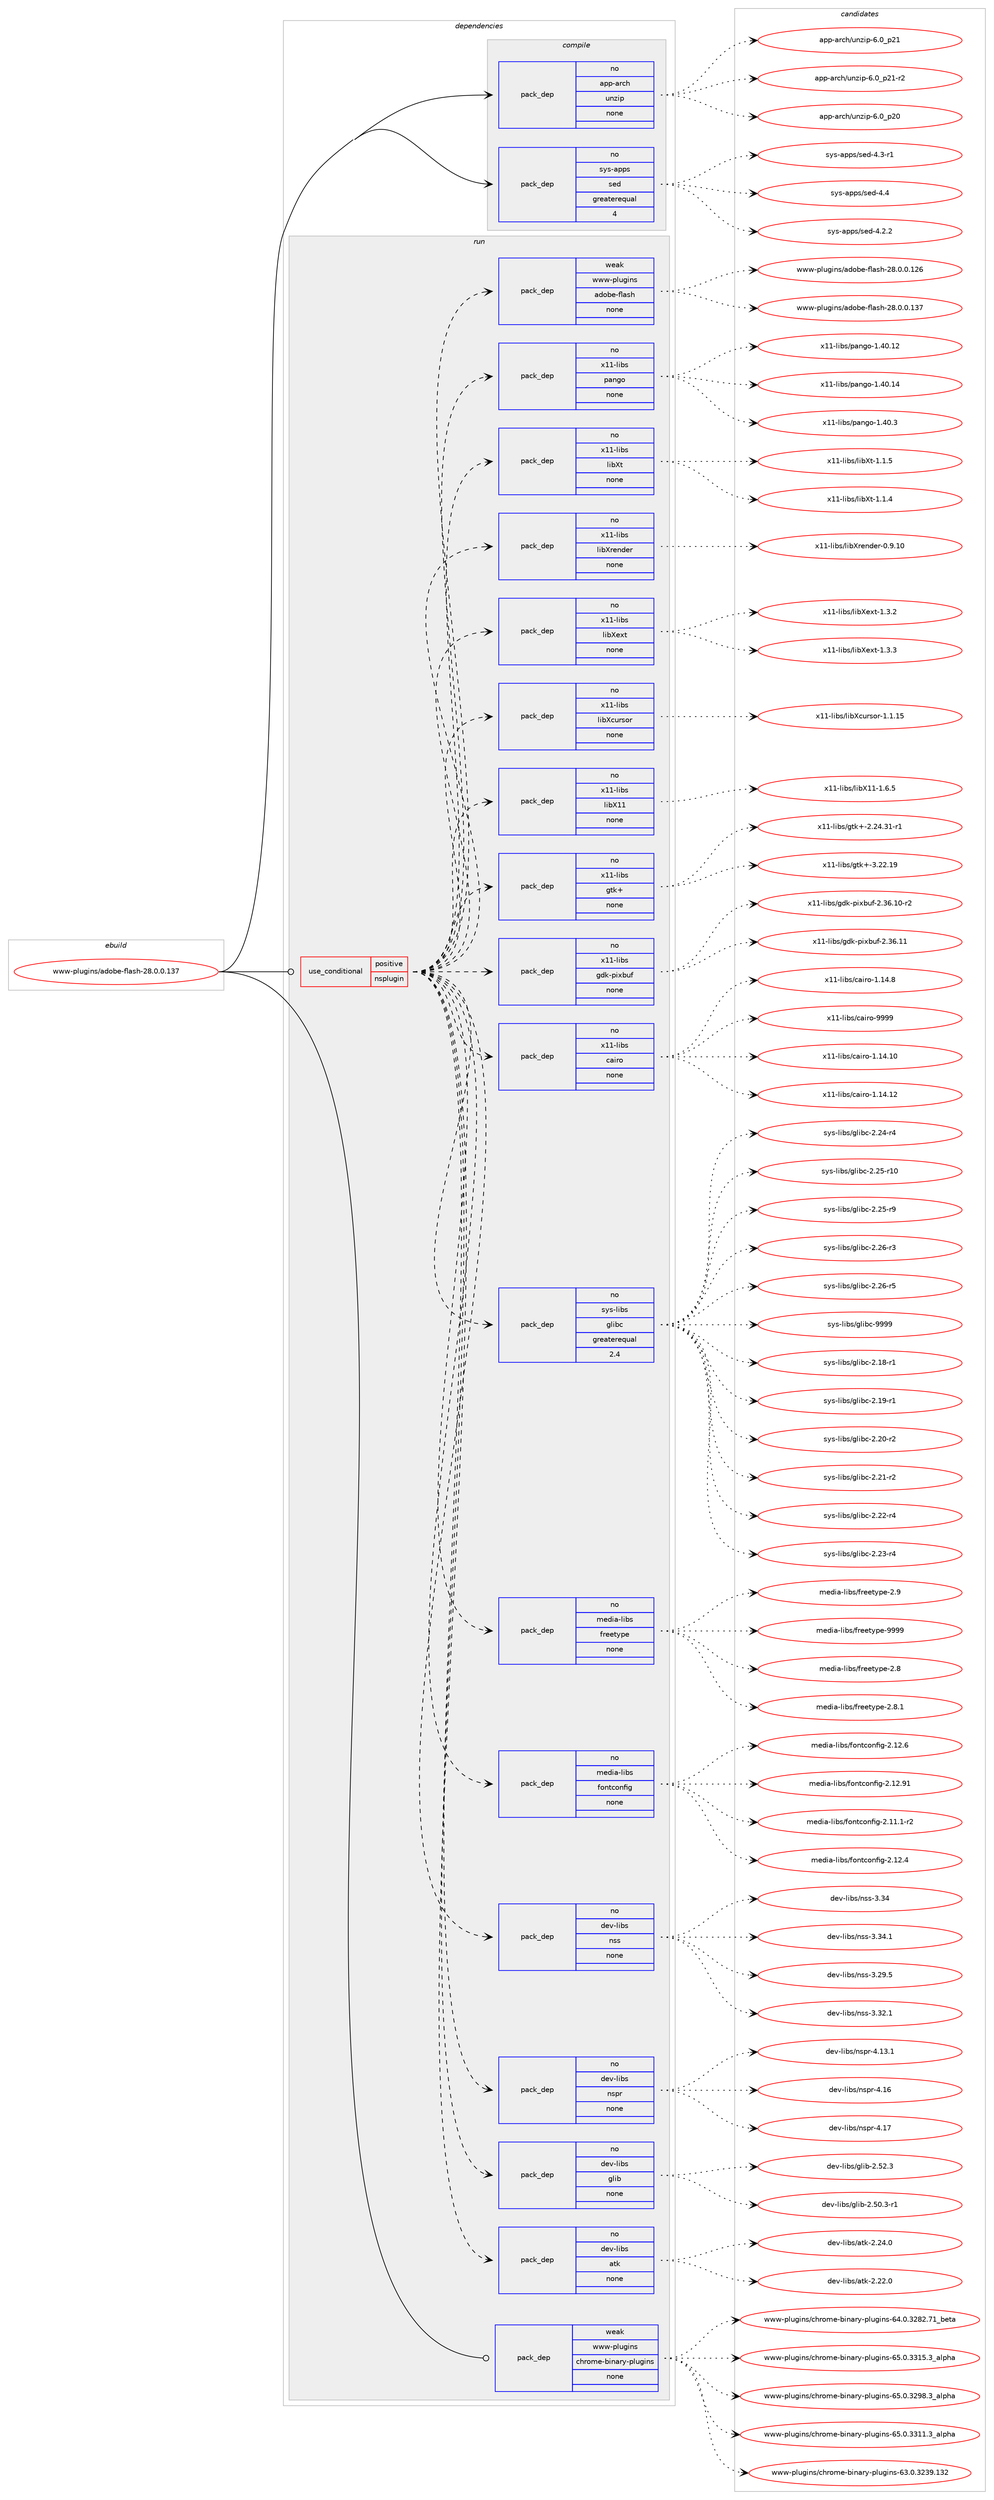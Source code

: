 digraph prolog {

# *************
# Graph options
# *************

newrank=true;
concentrate=true;
compound=true;
graph [rankdir=LR,fontname=Helvetica,fontsize=10,ranksep=1.5];#, ranksep=2.5, nodesep=0.2];
edge  [arrowhead=vee];
node  [fontname=Helvetica,fontsize=10];

# **********
# The ebuild
# **********

subgraph cluster_leftcol {
color=gray;
rank=same;
label=<<i>ebuild</i>>;
id [label="www-plugins/adobe-flash-28.0.0.137", color=red, width=4, href="../www-plugins/adobe-flash-28.0.0.137.svg"];
}

# ****************
# The dependencies
# ****************

subgraph cluster_midcol {
color=gray;
label=<<i>dependencies</i>>;
subgraph cluster_compile {
fillcolor="#eeeeee";
style=filled;
label=<<i>compile</i>>;
subgraph pack5918 {
dependency6815 [label=<<TABLE BORDER="0" CELLBORDER="1" CELLSPACING="0" CELLPADDING="4" WIDTH="220"><TR><TD ROWSPAN="6" CELLPADDING="30">pack_dep</TD></TR><TR><TD WIDTH="110">no</TD></TR><TR><TD>app-arch</TD></TR><TR><TD>unzip</TD></TR><TR><TD>none</TD></TR><TR><TD></TD></TR></TABLE>>, shape=none, color=blue];
}
id:e -> dependency6815:w [weight=20,style="solid",arrowhead="vee"];
subgraph pack5919 {
dependency6816 [label=<<TABLE BORDER="0" CELLBORDER="1" CELLSPACING="0" CELLPADDING="4" WIDTH="220"><TR><TD ROWSPAN="6" CELLPADDING="30">pack_dep</TD></TR><TR><TD WIDTH="110">no</TD></TR><TR><TD>sys-apps</TD></TR><TR><TD>sed</TD></TR><TR><TD>greaterequal</TD></TR><TR><TD>4</TD></TR></TABLE>>, shape=none, color=blue];
}
id:e -> dependency6816:w [weight=20,style="solid",arrowhead="vee"];
}
subgraph cluster_compileandrun {
fillcolor="#eeeeee";
style=filled;
label=<<i>compile and run</i>>;
}
subgraph cluster_run {
fillcolor="#eeeeee";
style=filled;
label=<<i>run</i>>;
subgraph cond766 {
dependency6817 [label=<<TABLE BORDER="0" CELLBORDER="1" CELLSPACING="0" CELLPADDING="4"><TR><TD ROWSPAN="3" CELLPADDING="10">use_conditional</TD></TR><TR><TD>positive</TD></TR><TR><TD>nsplugin</TD></TR></TABLE>>, shape=none, color=red];
subgraph pack5920 {
dependency6818 [label=<<TABLE BORDER="0" CELLBORDER="1" CELLSPACING="0" CELLPADDING="4" WIDTH="220"><TR><TD ROWSPAN="6" CELLPADDING="30">pack_dep</TD></TR><TR><TD WIDTH="110">no</TD></TR><TR><TD>dev-libs</TD></TR><TR><TD>atk</TD></TR><TR><TD>none</TD></TR><TR><TD></TD></TR></TABLE>>, shape=none, color=blue];
}
dependency6817:e -> dependency6818:w [weight=20,style="dashed",arrowhead="vee"];
subgraph pack5921 {
dependency6819 [label=<<TABLE BORDER="0" CELLBORDER="1" CELLSPACING="0" CELLPADDING="4" WIDTH="220"><TR><TD ROWSPAN="6" CELLPADDING="30">pack_dep</TD></TR><TR><TD WIDTH="110">no</TD></TR><TR><TD>dev-libs</TD></TR><TR><TD>glib</TD></TR><TR><TD>none</TD></TR><TR><TD></TD></TR></TABLE>>, shape=none, color=blue];
}
dependency6817:e -> dependency6819:w [weight=20,style="dashed",arrowhead="vee"];
subgraph pack5922 {
dependency6820 [label=<<TABLE BORDER="0" CELLBORDER="1" CELLSPACING="0" CELLPADDING="4" WIDTH="220"><TR><TD ROWSPAN="6" CELLPADDING="30">pack_dep</TD></TR><TR><TD WIDTH="110">no</TD></TR><TR><TD>dev-libs</TD></TR><TR><TD>nspr</TD></TR><TR><TD>none</TD></TR><TR><TD></TD></TR></TABLE>>, shape=none, color=blue];
}
dependency6817:e -> dependency6820:w [weight=20,style="dashed",arrowhead="vee"];
subgraph pack5923 {
dependency6821 [label=<<TABLE BORDER="0" CELLBORDER="1" CELLSPACING="0" CELLPADDING="4" WIDTH="220"><TR><TD ROWSPAN="6" CELLPADDING="30">pack_dep</TD></TR><TR><TD WIDTH="110">no</TD></TR><TR><TD>dev-libs</TD></TR><TR><TD>nss</TD></TR><TR><TD>none</TD></TR><TR><TD></TD></TR></TABLE>>, shape=none, color=blue];
}
dependency6817:e -> dependency6821:w [weight=20,style="dashed",arrowhead="vee"];
subgraph pack5924 {
dependency6822 [label=<<TABLE BORDER="0" CELLBORDER="1" CELLSPACING="0" CELLPADDING="4" WIDTH="220"><TR><TD ROWSPAN="6" CELLPADDING="30">pack_dep</TD></TR><TR><TD WIDTH="110">no</TD></TR><TR><TD>media-libs</TD></TR><TR><TD>fontconfig</TD></TR><TR><TD>none</TD></TR><TR><TD></TD></TR></TABLE>>, shape=none, color=blue];
}
dependency6817:e -> dependency6822:w [weight=20,style="dashed",arrowhead="vee"];
subgraph pack5925 {
dependency6823 [label=<<TABLE BORDER="0" CELLBORDER="1" CELLSPACING="0" CELLPADDING="4" WIDTH="220"><TR><TD ROWSPAN="6" CELLPADDING="30">pack_dep</TD></TR><TR><TD WIDTH="110">no</TD></TR><TR><TD>media-libs</TD></TR><TR><TD>freetype</TD></TR><TR><TD>none</TD></TR><TR><TD></TD></TR></TABLE>>, shape=none, color=blue];
}
dependency6817:e -> dependency6823:w [weight=20,style="dashed",arrowhead="vee"];
subgraph pack5926 {
dependency6824 [label=<<TABLE BORDER="0" CELLBORDER="1" CELLSPACING="0" CELLPADDING="4" WIDTH="220"><TR><TD ROWSPAN="6" CELLPADDING="30">pack_dep</TD></TR><TR><TD WIDTH="110">no</TD></TR><TR><TD>sys-libs</TD></TR><TR><TD>glibc</TD></TR><TR><TD>greaterequal</TD></TR><TR><TD>2.4</TD></TR></TABLE>>, shape=none, color=blue];
}
dependency6817:e -> dependency6824:w [weight=20,style="dashed",arrowhead="vee"];
subgraph pack5927 {
dependency6825 [label=<<TABLE BORDER="0" CELLBORDER="1" CELLSPACING="0" CELLPADDING="4" WIDTH="220"><TR><TD ROWSPAN="6" CELLPADDING="30">pack_dep</TD></TR><TR><TD WIDTH="110">no</TD></TR><TR><TD>x11-libs</TD></TR><TR><TD>cairo</TD></TR><TR><TD>none</TD></TR><TR><TD></TD></TR></TABLE>>, shape=none, color=blue];
}
dependency6817:e -> dependency6825:w [weight=20,style="dashed",arrowhead="vee"];
subgraph pack5928 {
dependency6826 [label=<<TABLE BORDER="0" CELLBORDER="1" CELLSPACING="0" CELLPADDING="4" WIDTH="220"><TR><TD ROWSPAN="6" CELLPADDING="30">pack_dep</TD></TR><TR><TD WIDTH="110">no</TD></TR><TR><TD>x11-libs</TD></TR><TR><TD>gdk-pixbuf</TD></TR><TR><TD>none</TD></TR><TR><TD></TD></TR></TABLE>>, shape=none, color=blue];
}
dependency6817:e -> dependency6826:w [weight=20,style="dashed",arrowhead="vee"];
subgraph pack5929 {
dependency6827 [label=<<TABLE BORDER="0" CELLBORDER="1" CELLSPACING="0" CELLPADDING="4" WIDTH="220"><TR><TD ROWSPAN="6" CELLPADDING="30">pack_dep</TD></TR><TR><TD WIDTH="110">no</TD></TR><TR><TD>x11-libs</TD></TR><TR><TD>gtk+</TD></TR><TR><TD>none</TD></TR><TR><TD></TD></TR></TABLE>>, shape=none, color=blue];
}
dependency6817:e -> dependency6827:w [weight=20,style="dashed",arrowhead="vee"];
subgraph pack5930 {
dependency6828 [label=<<TABLE BORDER="0" CELLBORDER="1" CELLSPACING="0" CELLPADDING="4" WIDTH="220"><TR><TD ROWSPAN="6" CELLPADDING="30">pack_dep</TD></TR><TR><TD WIDTH="110">no</TD></TR><TR><TD>x11-libs</TD></TR><TR><TD>libX11</TD></TR><TR><TD>none</TD></TR><TR><TD></TD></TR></TABLE>>, shape=none, color=blue];
}
dependency6817:e -> dependency6828:w [weight=20,style="dashed",arrowhead="vee"];
subgraph pack5931 {
dependency6829 [label=<<TABLE BORDER="0" CELLBORDER="1" CELLSPACING="0" CELLPADDING="4" WIDTH="220"><TR><TD ROWSPAN="6" CELLPADDING="30">pack_dep</TD></TR><TR><TD WIDTH="110">no</TD></TR><TR><TD>x11-libs</TD></TR><TR><TD>libXcursor</TD></TR><TR><TD>none</TD></TR><TR><TD></TD></TR></TABLE>>, shape=none, color=blue];
}
dependency6817:e -> dependency6829:w [weight=20,style="dashed",arrowhead="vee"];
subgraph pack5932 {
dependency6830 [label=<<TABLE BORDER="0" CELLBORDER="1" CELLSPACING="0" CELLPADDING="4" WIDTH="220"><TR><TD ROWSPAN="6" CELLPADDING="30">pack_dep</TD></TR><TR><TD WIDTH="110">no</TD></TR><TR><TD>x11-libs</TD></TR><TR><TD>libXext</TD></TR><TR><TD>none</TD></TR><TR><TD></TD></TR></TABLE>>, shape=none, color=blue];
}
dependency6817:e -> dependency6830:w [weight=20,style="dashed",arrowhead="vee"];
subgraph pack5933 {
dependency6831 [label=<<TABLE BORDER="0" CELLBORDER="1" CELLSPACING="0" CELLPADDING="4" WIDTH="220"><TR><TD ROWSPAN="6" CELLPADDING="30">pack_dep</TD></TR><TR><TD WIDTH="110">no</TD></TR><TR><TD>x11-libs</TD></TR><TR><TD>libXrender</TD></TR><TR><TD>none</TD></TR><TR><TD></TD></TR></TABLE>>, shape=none, color=blue];
}
dependency6817:e -> dependency6831:w [weight=20,style="dashed",arrowhead="vee"];
subgraph pack5934 {
dependency6832 [label=<<TABLE BORDER="0" CELLBORDER="1" CELLSPACING="0" CELLPADDING="4" WIDTH="220"><TR><TD ROWSPAN="6" CELLPADDING="30">pack_dep</TD></TR><TR><TD WIDTH="110">no</TD></TR><TR><TD>x11-libs</TD></TR><TR><TD>libXt</TD></TR><TR><TD>none</TD></TR><TR><TD></TD></TR></TABLE>>, shape=none, color=blue];
}
dependency6817:e -> dependency6832:w [weight=20,style="dashed",arrowhead="vee"];
subgraph pack5935 {
dependency6833 [label=<<TABLE BORDER="0" CELLBORDER="1" CELLSPACING="0" CELLPADDING="4" WIDTH="220"><TR><TD ROWSPAN="6" CELLPADDING="30">pack_dep</TD></TR><TR><TD WIDTH="110">no</TD></TR><TR><TD>x11-libs</TD></TR><TR><TD>pango</TD></TR><TR><TD>none</TD></TR><TR><TD></TD></TR></TABLE>>, shape=none, color=blue];
}
dependency6817:e -> dependency6833:w [weight=20,style="dashed",arrowhead="vee"];
subgraph pack5936 {
dependency6834 [label=<<TABLE BORDER="0" CELLBORDER="1" CELLSPACING="0" CELLPADDING="4" WIDTH="220"><TR><TD ROWSPAN="6" CELLPADDING="30">pack_dep</TD></TR><TR><TD WIDTH="110">weak</TD></TR><TR><TD>www-plugins</TD></TR><TR><TD>adobe-flash</TD></TR><TR><TD>none</TD></TR><TR><TD></TD></TR></TABLE>>, shape=none, color=blue];
}
dependency6817:e -> dependency6834:w [weight=20,style="dashed",arrowhead="vee"];
}
id:e -> dependency6817:w [weight=20,style="solid",arrowhead="odot"];
subgraph pack5937 {
dependency6835 [label=<<TABLE BORDER="0" CELLBORDER="1" CELLSPACING="0" CELLPADDING="4" WIDTH="220"><TR><TD ROWSPAN="6" CELLPADDING="30">pack_dep</TD></TR><TR><TD WIDTH="110">weak</TD></TR><TR><TD>www-plugins</TD></TR><TR><TD>chrome-binary-plugins</TD></TR><TR><TD>none</TD></TR><TR><TD></TD></TR></TABLE>>, shape=none, color=blue];
}
id:e -> dependency6835:w [weight=20,style="solid",arrowhead="odot"];
}
}

# **************
# The candidates
# **************

subgraph cluster_choices {
rank=same;
color=gray;
label=<<i>candidates</i>>;

subgraph choice5918 {
color=black;
nodesep=1;
choice971121124597114991044711711012210511245544648951125048 [label="app-arch/unzip-6.0_p20", color=red, width=4,href="../app-arch/unzip-6.0_p20.svg"];
choice971121124597114991044711711012210511245544648951125049 [label="app-arch/unzip-6.0_p21", color=red, width=4,href="../app-arch/unzip-6.0_p21.svg"];
choice9711211245971149910447117110122105112455446489511250494511450 [label="app-arch/unzip-6.0_p21-r2", color=red, width=4,href="../app-arch/unzip-6.0_p21-r2.svg"];
dependency6815:e -> choice971121124597114991044711711012210511245544648951125048:w [style=dotted,weight="100"];
dependency6815:e -> choice971121124597114991044711711012210511245544648951125049:w [style=dotted,weight="100"];
dependency6815:e -> choice9711211245971149910447117110122105112455446489511250494511450:w [style=dotted,weight="100"];
}
subgraph choice5919 {
color=black;
nodesep=1;
choice115121115459711211211547115101100455246504650 [label="sys-apps/sed-4.2.2", color=red, width=4,href="../sys-apps/sed-4.2.2.svg"];
choice115121115459711211211547115101100455246514511449 [label="sys-apps/sed-4.3-r1", color=red, width=4,href="../sys-apps/sed-4.3-r1.svg"];
choice11512111545971121121154711510110045524652 [label="sys-apps/sed-4.4", color=red, width=4,href="../sys-apps/sed-4.4.svg"];
dependency6816:e -> choice115121115459711211211547115101100455246504650:w [style=dotted,weight="100"];
dependency6816:e -> choice115121115459711211211547115101100455246514511449:w [style=dotted,weight="100"];
dependency6816:e -> choice11512111545971121121154711510110045524652:w [style=dotted,weight="100"];
}
subgraph choice5920 {
color=black;
nodesep=1;
choice1001011184510810598115479711610745504650504648 [label="dev-libs/atk-2.22.0", color=red, width=4,href="../dev-libs/atk-2.22.0.svg"];
choice1001011184510810598115479711610745504650524648 [label="dev-libs/atk-2.24.0", color=red, width=4,href="../dev-libs/atk-2.24.0.svg"];
dependency6818:e -> choice1001011184510810598115479711610745504650504648:w [style=dotted,weight="100"];
dependency6818:e -> choice1001011184510810598115479711610745504650524648:w [style=dotted,weight="100"];
}
subgraph choice5921 {
color=black;
nodesep=1;
choice10010111845108105981154710310810598455046534846514511449 [label="dev-libs/glib-2.50.3-r1", color=red, width=4,href="../dev-libs/glib-2.50.3-r1.svg"];
choice1001011184510810598115471031081059845504653504651 [label="dev-libs/glib-2.52.3", color=red, width=4,href="../dev-libs/glib-2.52.3.svg"];
dependency6819:e -> choice10010111845108105981154710310810598455046534846514511449:w [style=dotted,weight="100"];
dependency6819:e -> choice1001011184510810598115471031081059845504653504651:w [style=dotted,weight="100"];
}
subgraph choice5922 {
color=black;
nodesep=1;
choice10010111845108105981154711011511211445524649514649 [label="dev-libs/nspr-4.13.1", color=red, width=4,href="../dev-libs/nspr-4.13.1.svg"];
choice1001011184510810598115471101151121144552464954 [label="dev-libs/nspr-4.16", color=red, width=4,href="../dev-libs/nspr-4.16.svg"];
choice1001011184510810598115471101151121144552464955 [label="dev-libs/nspr-4.17", color=red, width=4,href="../dev-libs/nspr-4.17.svg"];
dependency6820:e -> choice10010111845108105981154711011511211445524649514649:w [style=dotted,weight="100"];
dependency6820:e -> choice1001011184510810598115471101151121144552464954:w [style=dotted,weight="100"];
dependency6820:e -> choice1001011184510810598115471101151121144552464955:w [style=dotted,weight="100"];
}
subgraph choice5923 {
color=black;
nodesep=1;
choice10010111845108105981154711011511545514650574653 [label="dev-libs/nss-3.29.5", color=red, width=4,href="../dev-libs/nss-3.29.5.svg"];
choice10010111845108105981154711011511545514651504649 [label="dev-libs/nss-3.32.1", color=red, width=4,href="../dev-libs/nss-3.32.1.svg"];
choice1001011184510810598115471101151154551465152 [label="dev-libs/nss-3.34", color=red, width=4,href="../dev-libs/nss-3.34.svg"];
choice10010111845108105981154711011511545514651524649 [label="dev-libs/nss-3.34.1", color=red, width=4,href="../dev-libs/nss-3.34.1.svg"];
dependency6821:e -> choice10010111845108105981154711011511545514650574653:w [style=dotted,weight="100"];
dependency6821:e -> choice10010111845108105981154711011511545514651504649:w [style=dotted,weight="100"];
dependency6821:e -> choice1001011184510810598115471101151154551465152:w [style=dotted,weight="100"];
dependency6821:e -> choice10010111845108105981154711011511545514651524649:w [style=dotted,weight="100"];
}
subgraph choice5924 {
color=black;
nodesep=1;
choice1091011001059745108105981154710211111011699111110102105103455046494946494511450 [label="media-libs/fontconfig-2.11.1-r2", color=red, width=4,href="../media-libs/fontconfig-2.11.1-r2.svg"];
choice109101100105974510810598115471021111101169911111010210510345504649504652 [label="media-libs/fontconfig-2.12.4", color=red, width=4,href="../media-libs/fontconfig-2.12.4.svg"];
choice109101100105974510810598115471021111101169911111010210510345504649504654 [label="media-libs/fontconfig-2.12.6", color=red, width=4,href="../media-libs/fontconfig-2.12.6.svg"];
choice10910110010597451081059811547102111110116991111101021051034550464950465749 [label="media-libs/fontconfig-2.12.91", color=red, width=4,href="../media-libs/fontconfig-2.12.91.svg"];
dependency6822:e -> choice1091011001059745108105981154710211111011699111110102105103455046494946494511450:w [style=dotted,weight="100"];
dependency6822:e -> choice109101100105974510810598115471021111101169911111010210510345504649504652:w [style=dotted,weight="100"];
dependency6822:e -> choice109101100105974510810598115471021111101169911111010210510345504649504654:w [style=dotted,weight="100"];
dependency6822:e -> choice10910110010597451081059811547102111110116991111101021051034550464950465749:w [style=dotted,weight="100"];
}
subgraph choice5925 {
color=black;
nodesep=1;
choice1091011001059745108105981154710211410110111612111210145504656 [label="media-libs/freetype-2.8", color=red, width=4,href="../media-libs/freetype-2.8.svg"];
choice10910110010597451081059811547102114101101116121112101455046564649 [label="media-libs/freetype-2.8.1", color=red, width=4,href="../media-libs/freetype-2.8.1.svg"];
choice1091011001059745108105981154710211410110111612111210145504657 [label="media-libs/freetype-2.9", color=red, width=4,href="../media-libs/freetype-2.9.svg"];
choice109101100105974510810598115471021141011011161211121014557575757 [label="media-libs/freetype-9999", color=red, width=4,href="../media-libs/freetype-9999.svg"];
dependency6823:e -> choice1091011001059745108105981154710211410110111612111210145504656:w [style=dotted,weight="100"];
dependency6823:e -> choice10910110010597451081059811547102114101101116121112101455046564649:w [style=dotted,weight="100"];
dependency6823:e -> choice1091011001059745108105981154710211410110111612111210145504657:w [style=dotted,weight="100"];
dependency6823:e -> choice109101100105974510810598115471021141011011161211121014557575757:w [style=dotted,weight="100"];
}
subgraph choice5926 {
color=black;
nodesep=1;
choice115121115451081059811547103108105989945504649564511449 [label="sys-libs/glibc-2.18-r1", color=red, width=4,href="../sys-libs/glibc-2.18-r1.svg"];
choice115121115451081059811547103108105989945504649574511449 [label="sys-libs/glibc-2.19-r1", color=red, width=4,href="../sys-libs/glibc-2.19-r1.svg"];
choice115121115451081059811547103108105989945504650484511450 [label="sys-libs/glibc-2.20-r2", color=red, width=4,href="../sys-libs/glibc-2.20-r2.svg"];
choice115121115451081059811547103108105989945504650494511450 [label="sys-libs/glibc-2.21-r2", color=red, width=4,href="../sys-libs/glibc-2.21-r2.svg"];
choice115121115451081059811547103108105989945504650504511452 [label="sys-libs/glibc-2.22-r4", color=red, width=4,href="../sys-libs/glibc-2.22-r4.svg"];
choice115121115451081059811547103108105989945504650514511452 [label="sys-libs/glibc-2.23-r4", color=red, width=4,href="../sys-libs/glibc-2.23-r4.svg"];
choice115121115451081059811547103108105989945504650524511452 [label="sys-libs/glibc-2.24-r4", color=red, width=4,href="../sys-libs/glibc-2.24-r4.svg"];
choice11512111545108105981154710310810598994550465053451144948 [label="sys-libs/glibc-2.25-r10", color=red, width=4,href="../sys-libs/glibc-2.25-r10.svg"];
choice115121115451081059811547103108105989945504650534511457 [label="sys-libs/glibc-2.25-r9", color=red, width=4,href="../sys-libs/glibc-2.25-r9.svg"];
choice115121115451081059811547103108105989945504650544511451 [label="sys-libs/glibc-2.26-r3", color=red, width=4,href="../sys-libs/glibc-2.26-r3.svg"];
choice115121115451081059811547103108105989945504650544511453 [label="sys-libs/glibc-2.26-r5", color=red, width=4,href="../sys-libs/glibc-2.26-r5.svg"];
choice11512111545108105981154710310810598994557575757 [label="sys-libs/glibc-9999", color=red, width=4,href="../sys-libs/glibc-9999.svg"];
dependency6824:e -> choice115121115451081059811547103108105989945504649564511449:w [style=dotted,weight="100"];
dependency6824:e -> choice115121115451081059811547103108105989945504649574511449:w [style=dotted,weight="100"];
dependency6824:e -> choice115121115451081059811547103108105989945504650484511450:w [style=dotted,weight="100"];
dependency6824:e -> choice115121115451081059811547103108105989945504650494511450:w [style=dotted,weight="100"];
dependency6824:e -> choice115121115451081059811547103108105989945504650504511452:w [style=dotted,weight="100"];
dependency6824:e -> choice115121115451081059811547103108105989945504650514511452:w [style=dotted,weight="100"];
dependency6824:e -> choice115121115451081059811547103108105989945504650524511452:w [style=dotted,weight="100"];
dependency6824:e -> choice11512111545108105981154710310810598994550465053451144948:w [style=dotted,weight="100"];
dependency6824:e -> choice115121115451081059811547103108105989945504650534511457:w [style=dotted,weight="100"];
dependency6824:e -> choice115121115451081059811547103108105989945504650544511451:w [style=dotted,weight="100"];
dependency6824:e -> choice115121115451081059811547103108105989945504650544511453:w [style=dotted,weight="100"];
dependency6824:e -> choice11512111545108105981154710310810598994557575757:w [style=dotted,weight="100"];
}
subgraph choice5927 {
color=black;
nodesep=1;
choice120494945108105981154799971051141114549464952464948 [label="x11-libs/cairo-1.14.10", color=red, width=4,href="../x11-libs/cairo-1.14.10.svg"];
choice120494945108105981154799971051141114549464952464950 [label="x11-libs/cairo-1.14.12", color=red, width=4,href="../x11-libs/cairo-1.14.12.svg"];
choice1204949451081059811547999710511411145494649524656 [label="x11-libs/cairo-1.14.8", color=red, width=4,href="../x11-libs/cairo-1.14.8.svg"];
choice120494945108105981154799971051141114557575757 [label="x11-libs/cairo-9999", color=red, width=4,href="../x11-libs/cairo-9999.svg"];
dependency6825:e -> choice120494945108105981154799971051141114549464952464948:w [style=dotted,weight="100"];
dependency6825:e -> choice120494945108105981154799971051141114549464952464950:w [style=dotted,weight="100"];
dependency6825:e -> choice1204949451081059811547999710511411145494649524656:w [style=dotted,weight="100"];
dependency6825:e -> choice120494945108105981154799971051141114557575757:w [style=dotted,weight="100"];
}
subgraph choice5928 {
color=black;
nodesep=1;
choice1204949451081059811547103100107451121051209811710245504651544649484511450 [label="x11-libs/gdk-pixbuf-2.36.10-r2", color=red, width=4,href="../x11-libs/gdk-pixbuf-2.36.10-r2.svg"];
choice120494945108105981154710310010745112105120981171024550465154464949 [label="x11-libs/gdk-pixbuf-2.36.11", color=red, width=4,href="../x11-libs/gdk-pixbuf-2.36.11.svg"];
dependency6826:e -> choice1204949451081059811547103100107451121051209811710245504651544649484511450:w [style=dotted,weight="100"];
dependency6826:e -> choice120494945108105981154710310010745112105120981171024550465154464949:w [style=dotted,weight="100"];
}
subgraph choice5929 {
color=black;
nodesep=1;
choice12049494510810598115471031161074345504650524651494511449 [label="x11-libs/gtk+-2.24.31-r1", color=red, width=4,href="../x11-libs/gtk+-2.24.31-r1.svg"];
choice1204949451081059811547103116107434551465050464957 [label="x11-libs/gtk+-3.22.19", color=red, width=4,href="../x11-libs/gtk+-3.22.19.svg"];
dependency6827:e -> choice12049494510810598115471031161074345504650524651494511449:w [style=dotted,weight="100"];
dependency6827:e -> choice1204949451081059811547103116107434551465050464957:w [style=dotted,weight="100"];
}
subgraph choice5930 {
color=black;
nodesep=1;
choice120494945108105981154710810598884949454946544653 [label="x11-libs/libX11-1.6.5", color=red, width=4,href="../x11-libs/libX11-1.6.5.svg"];
dependency6828:e -> choice120494945108105981154710810598884949454946544653:w [style=dotted,weight="100"];
}
subgraph choice5931 {
color=black;
nodesep=1;
choice120494945108105981154710810598889911711411511111445494649464953 [label="x11-libs/libXcursor-1.1.15", color=red, width=4,href="../x11-libs/libXcursor-1.1.15.svg"];
dependency6829:e -> choice120494945108105981154710810598889911711411511111445494649464953:w [style=dotted,weight="100"];
}
subgraph choice5932 {
color=black;
nodesep=1;
choice12049494510810598115471081059888101120116454946514650 [label="x11-libs/libXext-1.3.2", color=red, width=4,href="../x11-libs/libXext-1.3.2.svg"];
choice12049494510810598115471081059888101120116454946514651 [label="x11-libs/libXext-1.3.3", color=red, width=4,href="../x11-libs/libXext-1.3.3.svg"];
dependency6830:e -> choice12049494510810598115471081059888101120116454946514650:w [style=dotted,weight="100"];
dependency6830:e -> choice12049494510810598115471081059888101120116454946514651:w [style=dotted,weight="100"];
}
subgraph choice5933 {
color=black;
nodesep=1;
choice1204949451081059811547108105988811410111010010111445484657464948 [label="x11-libs/libXrender-0.9.10", color=red, width=4,href="../x11-libs/libXrender-0.9.10.svg"];
dependency6831:e -> choice1204949451081059811547108105988811410111010010111445484657464948:w [style=dotted,weight="100"];
}
subgraph choice5934 {
color=black;
nodesep=1;
choice12049494510810598115471081059888116454946494652 [label="x11-libs/libXt-1.1.4", color=red, width=4,href="../x11-libs/libXt-1.1.4.svg"];
choice12049494510810598115471081059888116454946494653 [label="x11-libs/libXt-1.1.5", color=red, width=4,href="../x11-libs/libXt-1.1.5.svg"];
dependency6832:e -> choice12049494510810598115471081059888116454946494652:w [style=dotted,weight="100"];
dependency6832:e -> choice12049494510810598115471081059888116454946494653:w [style=dotted,weight="100"];
}
subgraph choice5935 {
color=black;
nodesep=1;
choice1204949451081059811547112971101031114549465248464950 [label="x11-libs/pango-1.40.12", color=red, width=4,href="../x11-libs/pango-1.40.12.svg"];
choice1204949451081059811547112971101031114549465248464952 [label="x11-libs/pango-1.40.14", color=red, width=4,href="../x11-libs/pango-1.40.14.svg"];
choice12049494510810598115471129711010311145494652484651 [label="x11-libs/pango-1.40.3", color=red, width=4,href="../x11-libs/pango-1.40.3.svg"];
dependency6833:e -> choice1204949451081059811547112971101031114549465248464950:w [style=dotted,weight="100"];
dependency6833:e -> choice1204949451081059811547112971101031114549465248464952:w [style=dotted,weight="100"];
dependency6833:e -> choice12049494510810598115471129711010311145494652484651:w [style=dotted,weight="100"];
}
subgraph choice5936 {
color=black;
nodesep=1;
choice1191191194511210811710310511011547971001119810145102108971151044550564648464846495054 [label="www-plugins/adobe-flash-28.0.0.126", color=red, width=4,href="../www-plugins/adobe-flash-28.0.0.126.svg"];
choice1191191194511210811710310511011547971001119810145102108971151044550564648464846495155 [label="www-plugins/adobe-flash-28.0.0.137", color=red, width=4,href="../www-plugins/adobe-flash-28.0.0.137.svg"];
dependency6834:e -> choice1191191194511210811710310511011547971001119810145102108971151044550564648464846495054:w [style=dotted,weight="100"];
dependency6834:e -> choice1191191194511210811710310511011547971001119810145102108971151044550564648464846495155:w [style=dotted,weight="100"];
}
subgraph choice5937 {
color=black;
nodesep=1;
choice11911911945112108117103105110115479910411411110910145981051109711412145112108117103105110115455453464846515057564651959710811210497 [label="www-plugins/chrome-binary-plugins-65.0.3298.3_alpha", color=red, width=4,href="../www-plugins/chrome-binary-plugins-65.0.3298.3_alpha.svg"];
choice11911911945112108117103105110115479910411411110910145981051109711412145112108117103105110115455453464846515149494651959710811210497 [label="www-plugins/chrome-binary-plugins-65.0.3311.3_alpha", color=red, width=4,href="../www-plugins/chrome-binary-plugins-65.0.3311.3_alpha.svg"];
choice119119119451121081171031051101154799104114111109101459810511097114121451121081171031051101154554514648465150515746495150 [label="www-plugins/chrome-binary-plugins-63.0.3239.132", color=red, width=4,href="../www-plugins/chrome-binary-plugins-63.0.3239.132.svg"];
choice1191191194511210811710310511011547991041141111091014598105110971141214511210811710310511011545545246484651505650465549959810111697 [label="www-plugins/chrome-binary-plugins-64.0.3282.71_beta", color=red, width=4,href="../www-plugins/chrome-binary-plugins-64.0.3282.71_beta.svg"];
choice11911911945112108117103105110115479910411411110910145981051109711412145112108117103105110115455453464846515149534651959710811210497 [label="www-plugins/chrome-binary-plugins-65.0.3315.3_alpha", color=red, width=4,href="../www-plugins/chrome-binary-plugins-65.0.3315.3_alpha.svg"];
dependency6835:e -> choice11911911945112108117103105110115479910411411110910145981051109711412145112108117103105110115455453464846515057564651959710811210497:w [style=dotted,weight="100"];
dependency6835:e -> choice11911911945112108117103105110115479910411411110910145981051109711412145112108117103105110115455453464846515149494651959710811210497:w [style=dotted,weight="100"];
dependency6835:e -> choice119119119451121081171031051101154799104114111109101459810511097114121451121081171031051101154554514648465150515746495150:w [style=dotted,weight="100"];
dependency6835:e -> choice1191191194511210811710310511011547991041141111091014598105110971141214511210811710310511011545545246484651505650465549959810111697:w [style=dotted,weight="100"];
dependency6835:e -> choice11911911945112108117103105110115479910411411110910145981051109711412145112108117103105110115455453464846515149534651959710811210497:w [style=dotted,weight="100"];
}
}

}
